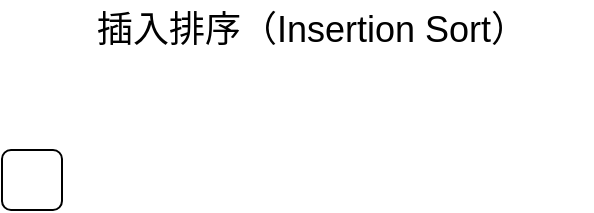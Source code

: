 <mxfile>
    <diagram id="NZ8PrJyWw_eh_dSoFvrz" name="Page-1">
        <mxGraphModel dx="275" dy="183" grid="1" gridSize="10" guides="1" tooltips="1" connect="1" arrows="1" fold="1" page="1" pageScale="1" pageWidth="1200" pageHeight="1920" math="0" shadow="0">
            <root>
                <mxCell id="0"/>
                <mxCell id="1" parent="0"/>
                <mxCell id="2" value="&lt;font style=&quot;font-size: 18px;&quot;&gt;插入排序（Insertion Sort）&lt;/font&gt;" style="text;html=1;align=center;verticalAlign=middle;whiteSpace=wrap;rounded=0;" vertex="1" parent="1">
                    <mxGeometry x="180" y="50" width="280" height="30" as="geometry"/>
                </mxCell>
                <mxCell id="3" value="" style="rounded=1;whiteSpace=wrap;html=1;resizeHeight=0;strokeOpacity=100;fillOpacity=100;" vertex="1" parent="1">
                    <mxGeometry x="165" y="125" width="30" height="30" as="geometry"/>
                </mxCell>
            </root>
        </mxGraphModel>
    </diagram>
</mxfile>